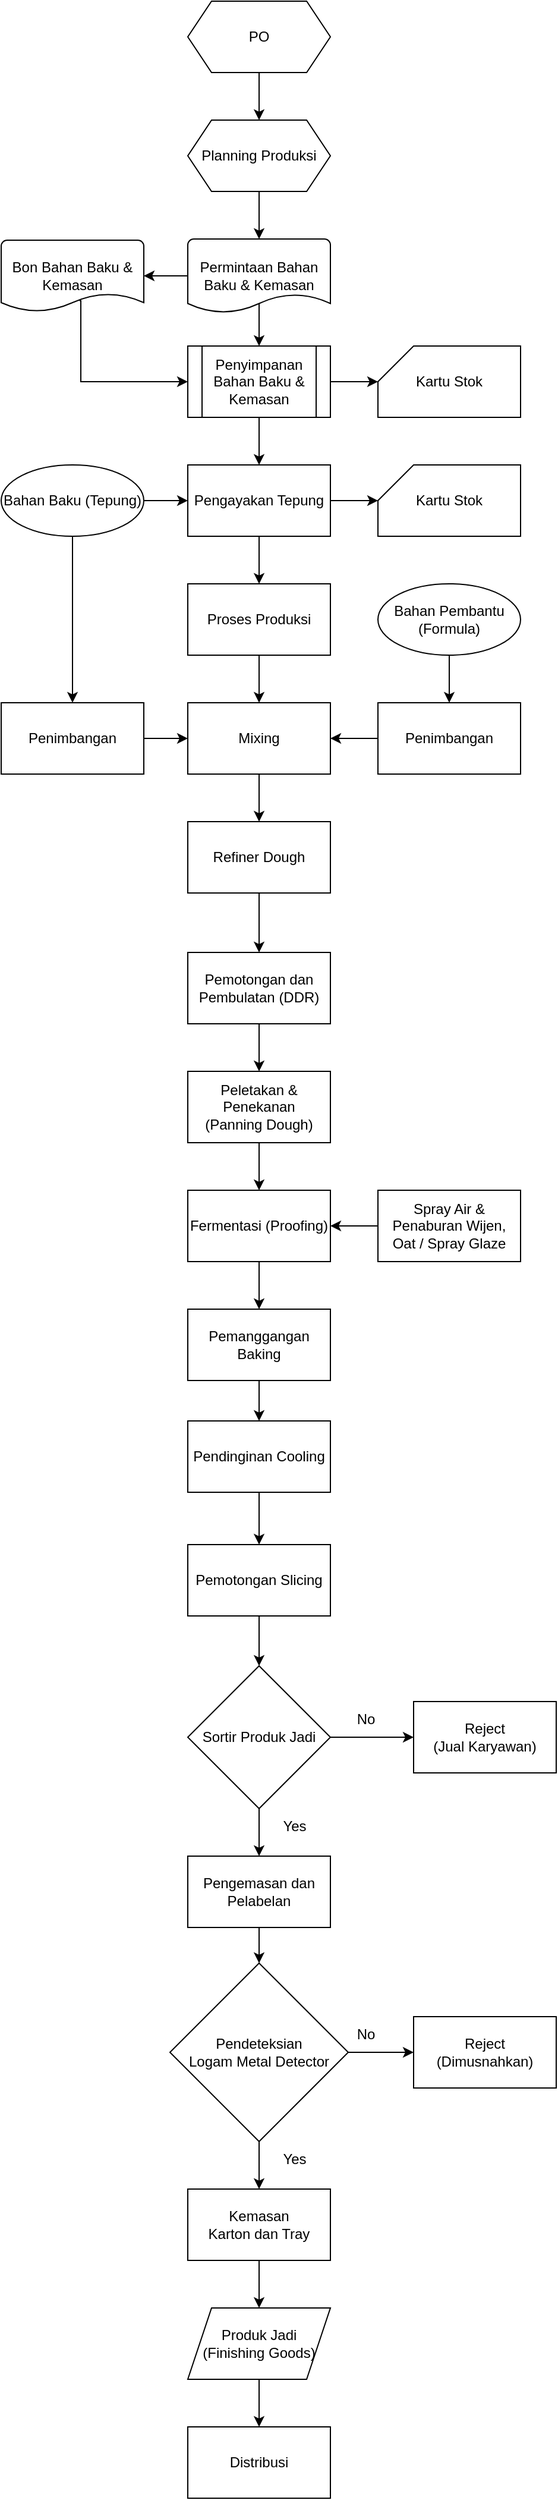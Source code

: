 <mxfile version="26.2.9">
  <diagram name="Page-1" id="eMKyfUuXtEWbFmcIX-S9">
    <mxGraphModel dx="1383" dy="363" grid="1" gridSize="10" guides="1" tooltips="1" connect="1" arrows="1" fold="1" page="1" pageScale="1" pageWidth="850" pageHeight="1100" math="0" shadow="0">
      <root>
        <mxCell id="0" />
        <mxCell id="1" parent="0" />
        <mxCell id="V4qpen_-_6Bv_9mfWIA8-64" value="" style="edgeStyle=orthogonalEdgeStyle;rounded=0;orthogonalLoop=1;jettySize=auto;html=1;exitX=0.5;exitY=1;exitDx=0;exitDy=0;exitPerimeter=0;entryX=0.5;entryY=0;entryDx=0;entryDy=0;entryPerimeter=0;" edge="1" parent="1" source="V4qpen_-_6Bv_9mfWIA8-1" target="V4qpen_-_6Bv_9mfWIA8-2">
          <mxGeometry relative="1" as="geometry" />
        </mxCell>
        <mxCell id="V4qpen_-_6Bv_9mfWIA8-1" value="PO" style="shape=hexagon;perimeter=hexagonPerimeter2;whiteSpace=wrap;html=1;fixedSize=1;strokeWidth=1;" vertex="1" parent="1">
          <mxGeometry x="120" y="20" width="120" height="60" as="geometry" />
        </mxCell>
        <mxCell id="V4qpen_-_6Bv_9mfWIA8-65" value="" style="edgeStyle=orthogonalEdgeStyle;rounded=0;orthogonalLoop=1;jettySize=auto;html=1;exitX=0.5;exitY=1;exitDx=0;exitDy=0;exitPerimeter=0;entryX=0.5;entryY=0;entryDx=0;entryDy=0;entryPerimeter=0;" edge="1" parent="1" source="V4qpen_-_6Bv_9mfWIA8-2" target="V4qpen_-_6Bv_9mfWIA8-3">
          <mxGeometry relative="1" as="geometry">
            <mxPoint x="200" y="190" as="sourcePoint" />
          </mxGeometry>
        </mxCell>
        <mxCell id="V4qpen_-_6Bv_9mfWIA8-2" value="Planning Produksi" style="shape=hexagon;perimeter=hexagonPerimeter2;whiteSpace=wrap;html=1;fixedSize=1;" vertex="1" parent="1">
          <mxGeometry x="120" y="120" width="120" height="60" as="geometry" />
        </mxCell>
        <mxCell id="V4qpen_-_6Bv_9mfWIA8-66" value="" style="edgeStyle=orthogonalEdgeStyle;rounded=0;orthogonalLoop=1;jettySize=auto;html=1;entryX=0.5;entryY=0;entryDx=0;entryDy=0;entryPerimeter=0;exitX=0.5;exitY=0.806;exitDx=0;exitDy=0;exitPerimeter=0;" edge="1" parent="1" source="V4qpen_-_6Bv_9mfWIA8-3" target="V4qpen_-_6Bv_9mfWIA8-5">
          <mxGeometry relative="1" as="geometry" />
        </mxCell>
        <mxCell id="V4qpen_-_6Bv_9mfWIA8-3" value="Permintaan Bahan Baku &amp; Kemasan" style="strokeWidth=1;html=1;shape=mxgraph.flowchart.document2;whiteSpace=wrap;size=0.25;" vertex="1" parent="1">
          <mxGeometry x="120" y="220" width="120" height="62" as="geometry" />
        </mxCell>
        <mxCell id="V4qpen_-_6Bv_9mfWIA8-69" style="edgeStyle=orthogonalEdgeStyle;rounded=0;orthogonalLoop=1;jettySize=auto;html=1;entryX=0;entryY=0.5;entryDx=0;entryDy=0;exitX=0.548;exitY=0.845;exitDx=0;exitDy=0;exitPerimeter=0;" edge="1" parent="1" source="V4qpen_-_6Bv_9mfWIA8-4" target="V4qpen_-_6Bv_9mfWIA8-5">
          <mxGeometry relative="1" as="geometry">
            <Array as="points">
              <mxPoint x="30" y="272" />
              <mxPoint x="30" y="340" />
            </Array>
          </mxGeometry>
        </mxCell>
        <mxCell id="V4qpen_-_6Bv_9mfWIA8-4" value="Bon Bahan Baku &amp; Kemasan" style="strokeWidth=1;html=1;shape=mxgraph.flowchart.document2;whiteSpace=wrap;size=0.25;" vertex="1" parent="1">
          <mxGeometry x="-37" y="221" width="120" height="60" as="geometry" />
        </mxCell>
        <mxCell id="V4qpen_-_6Bv_9mfWIA8-71" style="edgeStyle=orthogonalEdgeStyle;rounded=0;orthogonalLoop=1;jettySize=auto;html=1;exitX=0.5;exitY=1;exitDx=0;exitDy=0;entryX=0.5;entryY=0;entryDx=0;entryDy=0;" edge="1" parent="1" source="V4qpen_-_6Bv_9mfWIA8-5" target="V4qpen_-_6Bv_9mfWIA8-8">
          <mxGeometry relative="1" as="geometry" />
        </mxCell>
        <mxCell id="V4qpen_-_6Bv_9mfWIA8-5" value="Penyimpanan Bahan Baku &amp; Kemasan" style="shape=process;whiteSpace=wrap;html=1;backgroundOutline=1;" vertex="1" parent="1">
          <mxGeometry x="120" y="310" width="120" height="60" as="geometry" />
        </mxCell>
        <mxCell id="V4qpen_-_6Bv_9mfWIA8-6" value="Kartu Stok" style="shape=card;whiteSpace=wrap;html=1;" vertex="1" parent="1">
          <mxGeometry x="280" y="310" width="120" height="60" as="geometry" />
        </mxCell>
        <mxCell id="V4qpen_-_6Bv_9mfWIA8-73" style="edgeStyle=orthogonalEdgeStyle;rounded=0;orthogonalLoop=1;jettySize=auto;html=1;exitX=1;exitY=0.5;exitDx=0;exitDy=0;entryX=0;entryY=0.5;entryDx=0;entryDy=0;" edge="1" parent="1" source="V4qpen_-_6Bv_9mfWIA8-7" target="V4qpen_-_6Bv_9mfWIA8-8">
          <mxGeometry relative="1" as="geometry" />
        </mxCell>
        <mxCell id="V4qpen_-_6Bv_9mfWIA8-75" style="edgeStyle=orthogonalEdgeStyle;rounded=0;orthogonalLoop=1;jettySize=auto;html=1;exitX=0.5;exitY=1;exitDx=0;exitDy=0;entryX=0.5;entryY=0;entryDx=0;entryDy=0;" edge="1" parent="1" source="V4qpen_-_6Bv_9mfWIA8-7" target="V4qpen_-_6Bv_9mfWIA8-62">
          <mxGeometry relative="1" as="geometry" />
        </mxCell>
        <mxCell id="V4qpen_-_6Bv_9mfWIA8-7" value="Bahan Baku (Tepung)" style="ellipse;whiteSpace=wrap;html=1;" vertex="1" parent="1">
          <mxGeometry x="-37" y="410" width="120" height="60" as="geometry" />
        </mxCell>
        <mxCell id="V4qpen_-_6Bv_9mfWIA8-74" style="edgeStyle=orthogonalEdgeStyle;rounded=0;orthogonalLoop=1;jettySize=auto;html=1;exitX=0.5;exitY=1;exitDx=0;exitDy=0;entryX=0.5;entryY=0;entryDx=0;entryDy=0;" edge="1" parent="1" source="V4qpen_-_6Bv_9mfWIA8-8" target="V4qpen_-_6Bv_9mfWIA8-9">
          <mxGeometry relative="1" as="geometry" />
        </mxCell>
        <mxCell id="V4qpen_-_6Bv_9mfWIA8-8" value="Pengayakan Tepung" style="whiteSpace=wrap;strokeWidth=1;" vertex="1" parent="1">
          <mxGeometry x="120" y="410" width="120" height="60" as="geometry" />
        </mxCell>
        <mxCell id="V4qpen_-_6Bv_9mfWIA8-77" style="edgeStyle=orthogonalEdgeStyle;rounded=0;orthogonalLoop=1;jettySize=auto;html=1;exitX=0.5;exitY=1;exitDx=0;exitDy=0;entryX=0.5;entryY=0;entryDx=0;entryDy=0;" edge="1" parent="1" source="V4qpen_-_6Bv_9mfWIA8-9" target="V4qpen_-_6Bv_9mfWIA8-12">
          <mxGeometry relative="1" as="geometry" />
        </mxCell>
        <mxCell id="V4qpen_-_6Bv_9mfWIA8-9" value="Proses Produksi" style="whiteSpace=wrap;strokeWidth=1;" vertex="1" parent="1">
          <mxGeometry x="120" y="510" width="120" height="60" as="geometry" />
        </mxCell>
        <mxCell id="V4qpen_-_6Bv_9mfWIA8-78" style="edgeStyle=orthogonalEdgeStyle;rounded=0;orthogonalLoop=1;jettySize=auto;html=1;exitX=0.5;exitY=1;exitDx=0;exitDy=0;entryX=0.5;entryY=0;entryDx=0;entryDy=0;" edge="1" parent="1" source="V4qpen_-_6Bv_9mfWIA8-10" target="V4qpen_-_6Bv_9mfWIA8-11">
          <mxGeometry relative="1" as="geometry" />
        </mxCell>
        <mxCell id="V4qpen_-_6Bv_9mfWIA8-10" value="Bahan Pembantu (Formula)" style="ellipse;whiteSpace=wrap;html=1;" vertex="1" parent="1">
          <mxGeometry x="280" y="510" width="120" height="60" as="geometry" />
        </mxCell>
        <mxCell id="V4qpen_-_6Bv_9mfWIA8-79" style="edgeStyle=orthogonalEdgeStyle;rounded=0;orthogonalLoop=1;jettySize=auto;html=1;exitX=0;exitY=0.5;exitDx=0;exitDy=0;entryX=1;entryY=0.5;entryDx=0;entryDy=0;" edge="1" parent="1" source="V4qpen_-_6Bv_9mfWIA8-11" target="V4qpen_-_6Bv_9mfWIA8-12">
          <mxGeometry relative="1" as="geometry" />
        </mxCell>
        <mxCell id="V4qpen_-_6Bv_9mfWIA8-11" value="Penimbangan" style="whiteSpace=wrap;strokeWidth=1;" vertex="1" parent="1">
          <mxGeometry x="280" y="610" width="120" height="60" as="geometry" />
        </mxCell>
        <mxCell id="V4qpen_-_6Bv_9mfWIA8-80" style="edgeStyle=orthogonalEdgeStyle;rounded=0;orthogonalLoop=1;jettySize=auto;html=1;exitX=0.5;exitY=1;exitDx=0;exitDy=0;entryX=0.5;entryY=0;entryDx=0;entryDy=0;" edge="1" parent="1" source="V4qpen_-_6Bv_9mfWIA8-12" target="V4qpen_-_6Bv_9mfWIA8-13">
          <mxGeometry relative="1" as="geometry" />
        </mxCell>
        <mxCell id="V4qpen_-_6Bv_9mfWIA8-12" value="Mixing" style="whiteSpace=wrap;strokeWidth=1;" vertex="1" parent="1">
          <mxGeometry x="120" y="610" width="120" height="60" as="geometry" />
        </mxCell>
        <mxCell id="V4qpen_-_6Bv_9mfWIA8-81" style="edgeStyle=orthogonalEdgeStyle;rounded=0;orthogonalLoop=1;jettySize=auto;html=1;exitX=0.5;exitY=1;exitDx=0;exitDy=0;entryX=0.5;entryY=0;entryDx=0;entryDy=0;" edge="1" parent="1" source="V4qpen_-_6Bv_9mfWIA8-13" target="V4qpen_-_6Bv_9mfWIA8-14">
          <mxGeometry relative="1" as="geometry" />
        </mxCell>
        <mxCell id="V4qpen_-_6Bv_9mfWIA8-13" value="Refiner Dough" style="whiteSpace=wrap;strokeWidth=1;" vertex="1" parent="1">
          <mxGeometry x="120" y="710" width="120" height="60" as="geometry" />
        </mxCell>
        <mxCell id="V4qpen_-_6Bv_9mfWIA8-82" style="edgeStyle=orthogonalEdgeStyle;rounded=0;orthogonalLoop=1;jettySize=auto;html=1;exitX=0.5;exitY=1;exitDx=0;exitDy=0;entryX=0.5;entryY=0;entryDx=0;entryDy=0;" edge="1" parent="1" source="V4qpen_-_6Bv_9mfWIA8-14" target="V4qpen_-_6Bv_9mfWIA8-15">
          <mxGeometry relative="1" as="geometry" />
        </mxCell>
        <mxCell id="V4qpen_-_6Bv_9mfWIA8-14" value="Pemotongan dan Pembulatan (DDR)" style="whiteSpace=wrap;strokeWidth=1;" vertex="1" parent="1">
          <mxGeometry x="120" y="820" width="120" height="60" as="geometry" />
        </mxCell>
        <mxCell id="V4qpen_-_6Bv_9mfWIA8-83" style="edgeStyle=orthogonalEdgeStyle;rounded=0;orthogonalLoop=1;jettySize=auto;html=1;exitX=0.5;exitY=1;exitDx=0;exitDy=0;entryX=0.5;entryY=0;entryDx=0;entryDy=0;" edge="1" parent="1" source="V4qpen_-_6Bv_9mfWIA8-15" target="V4qpen_-_6Bv_9mfWIA8-17">
          <mxGeometry relative="1" as="geometry" />
        </mxCell>
        <mxCell id="V4qpen_-_6Bv_9mfWIA8-15" value="Peletakan &amp; Penekanan&#xa;(Panning Dough)" style="whiteSpace=wrap;strokeWidth=1;" vertex="1" parent="1">
          <mxGeometry x="120" y="920" width="120" height="60" as="geometry" />
        </mxCell>
        <mxCell id="V4qpen_-_6Bv_9mfWIA8-84" style="edgeStyle=orthogonalEdgeStyle;rounded=0;orthogonalLoop=1;jettySize=auto;html=1;exitX=0;exitY=0.5;exitDx=0;exitDy=0;entryX=1;entryY=0.5;entryDx=0;entryDy=0;" edge="1" parent="1" source="V4qpen_-_6Bv_9mfWIA8-16" target="V4qpen_-_6Bv_9mfWIA8-17">
          <mxGeometry relative="1" as="geometry" />
        </mxCell>
        <mxCell id="V4qpen_-_6Bv_9mfWIA8-16" value="Spray Air &amp; Penaburan Wijen, Oat / Spray Glaze" style="whiteSpace=wrap;strokeWidth=1;" vertex="1" parent="1">
          <mxGeometry x="280" y="1020" width="120" height="60" as="geometry" />
        </mxCell>
        <mxCell id="V4qpen_-_6Bv_9mfWIA8-85" style="edgeStyle=orthogonalEdgeStyle;rounded=0;orthogonalLoop=1;jettySize=auto;html=1;exitX=0.5;exitY=1;exitDx=0;exitDy=0;entryX=0.5;entryY=0;entryDx=0;entryDy=0;" edge="1" parent="1" source="V4qpen_-_6Bv_9mfWIA8-17" target="V4qpen_-_6Bv_9mfWIA8-18">
          <mxGeometry relative="1" as="geometry" />
        </mxCell>
        <mxCell id="V4qpen_-_6Bv_9mfWIA8-17" value="Fermentasi (Proofing)" style="whiteSpace=wrap;strokeWidth=1;" vertex="1" parent="1">
          <mxGeometry x="120" y="1020" width="120" height="60" as="geometry" />
        </mxCell>
        <mxCell id="V4qpen_-_6Bv_9mfWIA8-86" style="edgeStyle=orthogonalEdgeStyle;rounded=0;orthogonalLoop=1;jettySize=auto;html=1;exitX=0.5;exitY=1;exitDx=0;exitDy=0;entryX=0.5;entryY=0;entryDx=0;entryDy=0;" edge="1" parent="1" source="V4qpen_-_6Bv_9mfWIA8-18" target="V4qpen_-_6Bv_9mfWIA8-19">
          <mxGeometry relative="1" as="geometry" />
        </mxCell>
        <mxCell id="V4qpen_-_6Bv_9mfWIA8-18" value="Pemanggangan Baking" style="whiteSpace=wrap;strokeWidth=1;" vertex="1" parent="1">
          <mxGeometry x="120" y="1120" width="120" height="60" as="geometry" />
        </mxCell>
        <mxCell id="V4qpen_-_6Bv_9mfWIA8-87" style="edgeStyle=orthogonalEdgeStyle;rounded=0;orthogonalLoop=1;jettySize=auto;html=1;exitX=0.5;exitY=1;exitDx=0;exitDy=0;entryX=0.5;entryY=0;entryDx=0;entryDy=0;" edge="1" parent="1" source="V4qpen_-_6Bv_9mfWIA8-19" target="V4qpen_-_6Bv_9mfWIA8-20">
          <mxGeometry relative="1" as="geometry" />
        </mxCell>
        <mxCell id="V4qpen_-_6Bv_9mfWIA8-19" value="Pendinginan Cooling" style="whiteSpace=wrap;strokeWidth=1;" vertex="1" parent="1">
          <mxGeometry x="120" y="1214" width="120" height="60" as="geometry" />
        </mxCell>
        <mxCell id="V4qpen_-_6Bv_9mfWIA8-88" style="edgeStyle=orthogonalEdgeStyle;rounded=0;orthogonalLoop=1;jettySize=auto;html=1;exitX=0.5;exitY=1;exitDx=0;exitDy=0;entryX=0.5;entryY=0;entryDx=0;entryDy=0;" edge="1" parent="1" source="V4qpen_-_6Bv_9mfWIA8-20" target="V4qpen_-_6Bv_9mfWIA8-21">
          <mxGeometry relative="1" as="geometry" />
        </mxCell>
        <mxCell id="V4qpen_-_6Bv_9mfWIA8-20" value="Pemotongan Slicing" style="whiteSpace=wrap;strokeWidth=1;" vertex="1" parent="1">
          <mxGeometry x="120" y="1318" width="120" height="60" as="geometry" />
        </mxCell>
        <mxCell id="V4qpen_-_6Bv_9mfWIA8-89" style="edgeStyle=orthogonalEdgeStyle;rounded=0;orthogonalLoop=1;jettySize=auto;html=1;exitX=1;exitY=0.5;exitDx=0;exitDy=0;entryX=0;entryY=0.5;entryDx=0;entryDy=0;" edge="1" parent="1" source="V4qpen_-_6Bv_9mfWIA8-21" target="V4qpen_-_6Bv_9mfWIA8-23">
          <mxGeometry relative="1" as="geometry" />
        </mxCell>
        <mxCell id="V4qpen_-_6Bv_9mfWIA8-92" style="edgeStyle=orthogonalEdgeStyle;rounded=0;orthogonalLoop=1;jettySize=auto;html=1;exitX=0.5;exitY=1;exitDx=0;exitDy=0;entryX=0.5;entryY=0;entryDx=0;entryDy=0;" edge="1" parent="1" source="V4qpen_-_6Bv_9mfWIA8-21" target="V4qpen_-_6Bv_9mfWIA8-22">
          <mxGeometry relative="1" as="geometry" />
        </mxCell>
        <mxCell id="V4qpen_-_6Bv_9mfWIA8-21" value="Sortir Produk Jadi" style="rhombus;strokeWidth=1;whiteSpace=wrap;" vertex="1" parent="1">
          <mxGeometry x="120" y="1420" width="120" height="120" as="geometry" />
        </mxCell>
        <mxCell id="V4qpen_-_6Bv_9mfWIA8-93" style="edgeStyle=orthogonalEdgeStyle;rounded=0;orthogonalLoop=1;jettySize=auto;html=1;exitX=0.5;exitY=1;exitDx=0;exitDy=0;entryX=0.5;entryY=0;entryDx=0;entryDy=0;" edge="1" parent="1" source="V4qpen_-_6Bv_9mfWIA8-22" target="V4qpen_-_6Bv_9mfWIA8-24">
          <mxGeometry relative="1" as="geometry" />
        </mxCell>
        <mxCell id="V4qpen_-_6Bv_9mfWIA8-22" value="Pengemasan dan Pelabelan" style="whiteSpace=wrap;strokeWidth=1;" vertex="1" parent="1">
          <mxGeometry x="120" y="1580" width="120" height="60" as="geometry" />
        </mxCell>
        <mxCell id="V4qpen_-_6Bv_9mfWIA8-23" value="Reject &#xa;(Jual Karyawan)" style="whiteSpace=wrap;strokeWidth=1;" vertex="1" parent="1">
          <mxGeometry x="310" y="1450" width="120" height="60" as="geometry" />
        </mxCell>
        <mxCell id="V4qpen_-_6Bv_9mfWIA8-94" style="edgeStyle=orthogonalEdgeStyle;rounded=0;orthogonalLoop=1;jettySize=auto;html=1;exitX=1;exitY=0.5;exitDx=0;exitDy=0;entryX=0;entryY=0.5;entryDx=0;entryDy=0;" edge="1" parent="1" source="V4qpen_-_6Bv_9mfWIA8-24" target="V4qpen_-_6Bv_9mfWIA8-26">
          <mxGeometry relative="1" as="geometry" />
        </mxCell>
        <mxCell id="V4qpen_-_6Bv_9mfWIA8-96" style="edgeStyle=orthogonalEdgeStyle;rounded=0;orthogonalLoop=1;jettySize=auto;html=1;exitX=0.5;exitY=1;exitDx=0;exitDy=0;entryX=0.5;entryY=0;entryDx=0;entryDy=0;" edge="1" parent="1" source="V4qpen_-_6Bv_9mfWIA8-24" target="V4qpen_-_6Bv_9mfWIA8-27">
          <mxGeometry relative="1" as="geometry" />
        </mxCell>
        <mxCell id="V4qpen_-_6Bv_9mfWIA8-24" value="Pendeteksian&#xa;Logam Metal Detector" style="rhombus;strokeWidth=1;whiteSpace=wrap;" vertex="1" parent="1">
          <mxGeometry x="105" y="1670" width="150" height="150" as="geometry" />
        </mxCell>
        <mxCell id="V4qpen_-_6Bv_9mfWIA8-98" style="edgeStyle=orthogonalEdgeStyle;rounded=0;orthogonalLoop=1;jettySize=auto;html=1;exitX=0.5;exitY=1;exitDx=0;exitDy=0;entryX=0.5;entryY=0;entryDx=0;entryDy=0;" edge="1" parent="1" source="V4qpen_-_6Bv_9mfWIA8-25" target="V4qpen_-_6Bv_9mfWIA8-28">
          <mxGeometry relative="1" as="geometry" />
        </mxCell>
        <mxCell id="V4qpen_-_6Bv_9mfWIA8-25" value="Produk Jadi&#xa;(Finishing Goods)" style="shape=parallelogram;perimeter=parallelogramPerimeter;whiteSpace=wrap;html=1;fixedSize=1;" vertex="1" parent="1">
          <mxGeometry x="120" y="1960" width="120" height="60" as="geometry" />
        </mxCell>
        <mxCell id="V4qpen_-_6Bv_9mfWIA8-26" value="Reject (Dimusnahkan)" style="whiteSpace=wrap;strokeWidth=1;" vertex="1" parent="1">
          <mxGeometry x="310" y="1715" width="120" height="60" as="geometry" />
        </mxCell>
        <mxCell id="V4qpen_-_6Bv_9mfWIA8-97" style="edgeStyle=orthogonalEdgeStyle;rounded=0;orthogonalLoop=1;jettySize=auto;html=1;exitX=0.5;exitY=1;exitDx=0;exitDy=0;entryX=0.5;entryY=0;entryDx=0;entryDy=0;" edge="1" parent="1" source="V4qpen_-_6Bv_9mfWIA8-27" target="V4qpen_-_6Bv_9mfWIA8-25">
          <mxGeometry relative="1" as="geometry" />
        </mxCell>
        <mxCell id="V4qpen_-_6Bv_9mfWIA8-27" value="Kemasan&#xa;Karton dan Tray" style="whiteSpace=wrap;strokeWidth=1;" vertex="1" parent="1">
          <mxGeometry x="120" y="1860" width="120" height="60" as="geometry" />
        </mxCell>
        <mxCell id="V4qpen_-_6Bv_9mfWIA8-28" value="Distribusi" style="whiteSpace=wrap;strokeWidth=1;" vertex="1" parent="1">
          <mxGeometry x="120" y="2060" width="120" height="60" as="geometry" />
        </mxCell>
        <mxCell id="V4qpen_-_6Bv_9mfWIA8-60" value="Kartu Stok" style="shape=card;whiteSpace=wrap;html=1;" vertex="1" parent="1">
          <mxGeometry x="280" y="410" width="120" height="60" as="geometry" />
        </mxCell>
        <mxCell id="V4qpen_-_6Bv_9mfWIA8-76" style="edgeStyle=orthogonalEdgeStyle;rounded=0;orthogonalLoop=1;jettySize=auto;html=1;exitX=1;exitY=0.5;exitDx=0;exitDy=0;entryX=0;entryY=0.5;entryDx=0;entryDy=0;" edge="1" parent="1" source="V4qpen_-_6Bv_9mfWIA8-62" target="V4qpen_-_6Bv_9mfWIA8-12">
          <mxGeometry relative="1" as="geometry" />
        </mxCell>
        <mxCell id="V4qpen_-_6Bv_9mfWIA8-62" value="Penimbangan" style="whiteSpace=wrap;strokeWidth=1;" vertex="1" parent="1">
          <mxGeometry x="-37" y="610" width="120" height="60" as="geometry" />
        </mxCell>
        <mxCell id="V4qpen_-_6Bv_9mfWIA8-68" style="edgeStyle=orthogonalEdgeStyle;rounded=0;orthogonalLoop=1;jettySize=auto;html=1;exitX=0;exitY=0.5;exitDx=0;exitDy=0;exitPerimeter=0;entryX=1;entryY=0.5;entryDx=0;entryDy=0;entryPerimeter=0;" edge="1" parent="1" source="V4qpen_-_6Bv_9mfWIA8-3" target="V4qpen_-_6Bv_9mfWIA8-4">
          <mxGeometry relative="1" as="geometry" />
        </mxCell>
        <mxCell id="V4qpen_-_6Bv_9mfWIA8-70" style="edgeStyle=orthogonalEdgeStyle;rounded=0;orthogonalLoop=1;jettySize=auto;html=1;exitX=1;exitY=0.5;exitDx=0;exitDy=0;entryX=0;entryY=0;entryDx=0;entryDy=30;entryPerimeter=0;" edge="1" parent="1" source="V4qpen_-_6Bv_9mfWIA8-5" target="V4qpen_-_6Bv_9mfWIA8-6">
          <mxGeometry relative="1" as="geometry" />
        </mxCell>
        <mxCell id="V4qpen_-_6Bv_9mfWIA8-72" style="edgeStyle=orthogonalEdgeStyle;rounded=0;orthogonalLoop=1;jettySize=auto;html=1;exitX=1;exitY=0.5;exitDx=0;exitDy=0;entryX=0;entryY=0;entryDx=0;entryDy=30;entryPerimeter=0;" edge="1" parent="1" source="V4qpen_-_6Bv_9mfWIA8-8" target="V4qpen_-_6Bv_9mfWIA8-60">
          <mxGeometry relative="1" as="geometry" />
        </mxCell>
        <mxCell id="V4qpen_-_6Bv_9mfWIA8-99" value="No" style="text;html=1;align=center;verticalAlign=middle;whiteSpace=wrap;rounded=0;" vertex="1" parent="1">
          <mxGeometry x="240" y="1450" width="60" height="30" as="geometry" />
        </mxCell>
        <mxCell id="V4qpen_-_6Bv_9mfWIA8-100" value="No" style="text;html=1;align=center;verticalAlign=middle;whiteSpace=wrap;rounded=0;" vertex="1" parent="1">
          <mxGeometry x="240" y="1715" width="60" height="30" as="geometry" />
        </mxCell>
        <mxCell id="V4qpen_-_6Bv_9mfWIA8-101" value="Yes" style="text;html=1;align=center;verticalAlign=middle;whiteSpace=wrap;rounded=0;" vertex="1" parent="1">
          <mxGeometry x="180" y="1820" width="60" height="30" as="geometry" />
        </mxCell>
        <mxCell id="V4qpen_-_6Bv_9mfWIA8-102" value="Yes" style="text;html=1;align=center;verticalAlign=middle;whiteSpace=wrap;rounded=0;" vertex="1" parent="1">
          <mxGeometry x="180" y="1540" width="60" height="30" as="geometry" />
        </mxCell>
      </root>
    </mxGraphModel>
  </diagram>
</mxfile>

